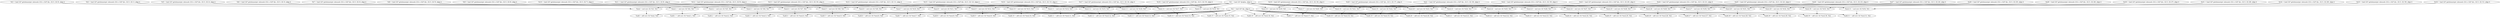 digraph G {
compound=true
"t1" [label="  %t1 = load i32* @alpha, align 4"]
"t2" [label="  %t2 = load i32* @y, align 4"]
"t3" [label="  %t3 = load i32* getelementptr inbounds ([32 x i32]* @x, i32 0, i32 0), align 4"]
"mul" [label="  %mul = mul nsw i32 %t3, %t1"]
"add" [label="  %add = add nsw i32 %mul, %t2"]
"t4" [label="  %t4 = load i32* getelementptr inbounds ([32 x i32]* @x, i32 0, i32 1), align 4"]
"mul.1" [label="  %mul.1 = mul nsw i32 %t4, %t1"]
"add.1" [label="  %add.1 = add nsw i32 %mul.1, %t2"]
"t5" [label="  %t5 = load i32* getelementptr inbounds ([32 x i32]* @x, i32 0, i32 2), align 4"]
"mul.2" [label="  %mul.2 = mul nsw i32 %t5, %t1"]
"add.2" [label="  %add.2 = add nsw i32 %mul.2, %t2"]
"t6" [label="  %t6 = load i32* getelementptr inbounds ([32 x i32]* @x, i32 0, i32 3), align 4"]
"mul.3" [label="  %mul.3 = mul nsw i32 %t6, %t1"]
"add.3" [label="  %add.3 = add nsw i32 %mul.3, %t2"]
"t7" [label="  %t7 = load i32* getelementptr inbounds ([32 x i32]* @x, i32 0, i32 4), align 4"]
"mul.4" [label="  %mul.4 = mul nsw i32 %t7, %t1"]
"add.4" [label="  %add.4 = add nsw i32 %mul.4, %t2"]
"t8" [label="  %t8 = load i32* getelementptr inbounds ([32 x i32]* @x, i32 0, i32 5), align 4"]
"mul.5" [label="  %mul.5 = mul nsw i32 %t8, %t1"]
"add.5" [label="  %add.5 = add nsw i32 %mul.5, %t2"]
"t9" [label="  %t9 = load i32* getelementptr inbounds ([32 x i32]* @x, i32 0, i32 6), align 4"]
"mul.6" [label="  %mul.6 = mul nsw i32 %t9, %t1"]
"add.6" [label="  %add.6 = add nsw i32 %mul.6, %t2"]
"t10" [label="  %t10 = load i32* getelementptr inbounds ([32 x i32]* @x, i32 0, i32 7), align 4"]
"mul.7" [label="  %mul.7 = mul nsw i32 %t10, %t1"]
"add.7" [label="  %add.7 = add nsw i32 %mul.7, %t2"]
"t11" [label="  %t11 = load i32* getelementptr inbounds ([32 x i32]* @x, i32 0, i32 8), align 4"]
"mul.8" [label="  %mul.8 = mul nsw i32 %t11, %t1"]
"add.8" [label="  %add.8 = add nsw i32 %mul.8, %t2"]
"t12" [label="  %t12 = load i32* getelementptr inbounds ([32 x i32]* @x, i32 0, i32 9), align 4"]
"mul.9" [label="  %mul.9 = mul nsw i32 %t12, %t1"]
"add.9" [label="  %add.9 = add nsw i32 %mul.9, %t2"]
"t13" [label="  %t13 = load i32* getelementptr inbounds ([32 x i32]* @x, i32 0, i32 10), align 4"]
"mul.10" [label="  %mul.10 = mul nsw i32 %t13, %t1"]
"add.10" [label="  %add.10 = add nsw i32 %mul.10, %t2"]
"t14" [label="  %t14 = load i32* getelementptr inbounds ([32 x i32]* @x, i32 0, i32 11), align 4"]
"mul.11" [label="  %mul.11 = mul nsw i32 %t14, %t1"]
"add.11" [label="  %add.11 = add nsw i32 %mul.11, %t2"]
"t15" [label="  %t15 = load i32* getelementptr inbounds ([32 x i32]* @x, i32 0, i32 12), align 4"]
"mul.12" [label="  %mul.12 = mul nsw i32 %t15, %t1"]
"add.12" [label="  %add.12 = add nsw i32 %mul.12, %t2"]
"t16" [label="  %t16 = load i32* getelementptr inbounds ([32 x i32]* @x, i32 0, i32 13), align 4"]
"mul.13" [label="  %mul.13 = mul nsw i32 %t16, %t1"]
"add.13" [label="  %add.13 = add nsw i32 %mul.13, %t2"]
"t17" [label="  %t17 = load i32* getelementptr inbounds ([32 x i32]* @x, i32 0, i32 14), align 4"]
"mul.14" [label="  %mul.14 = mul nsw i32 %t17, %t1"]
"add.14" [label="  %add.14 = add nsw i32 %mul.14, %t2"]
"t18" [label="  %t18 = load i32* getelementptr inbounds ([32 x i32]* @x, i32 0, i32 15), align 4"]
"mul.15" [label="  %mul.15 = mul nsw i32 %t18, %t1"]
"add.15" [label="  %add.15 = add nsw i32 %mul.15, %t2"]
"t19" [label="  %t19 = load i32* getelementptr inbounds ([32 x i32]* @x, i32 0, i32 16), align 4"]
"mul.16" [label="  %mul.16 = mul nsw i32 %t19, %t1"]
"add.16" [label="  %add.16 = add nsw i32 %mul.16, %t2"]
"t20" [label="  %t20 = load i32* getelementptr inbounds ([32 x i32]* @x, i32 0, i32 17), align 4"]
"mul.17" [label="  %mul.17 = mul nsw i32 %t20, %t1"]
"add.17" [label="  %add.17 = add nsw i32 %mul.17, %t2"]
"t21" [label="  %t21 = load i32* getelementptr inbounds ([32 x i32]* @x, i32 0, i32 18), align 4"]
"mul.18" [label="  %mul.18 = mul nsw i32 %t21, %t1"]
"add.18" [label="  %add.18 = add nsw i32 %mul.18, %t2"]
"t22" [label="  %t22 = load i32* getelementptr inbounds ([32 x i32]* @x, i32 0, i32 19), align 4"]
"mul.19" [label="  %mul.19 = mul nsw i32 %t22, %t1"]
"add.19" [label="  %add.19 = add nsw i32 %mul.19, %t2"]
"t23" [label="  %t23 = load i32* getelementptr inbounds ([32 x i32]* @x, i32 0, i32 20), align 4"]
"mul.20" [label="  %mul.20 = mul nsw i32 %t23, %t1"]
"add.20" [label="  %add.20 = add nsw i32 %mul.20, %t2"]
"t24" [label="  %t24 = load i32* getelementptr inbounds ([32 x i32]* @x, i32 0, i32 21), align 4"]
"mul.21" [label="  %mul.21 = mul nsw i32 %t24, %t1"]
"add.21" [label="  %add.21 = add nsw i32 %mul.21, %t2"]
"t25" [label="  %t25 = load i32* getelementptr inbounds ([32 x i32]* @x, i32 0, i32 22), align 4"]
"mul.22" [label="  %mul.22 = mul nsw i32 %t25, %t1"]
"add.22" [label="  %add.22 = add nsw i32 %mul.22, %t2"]
"t26" [label="  %t26 = load i32* getelementptr inbounds ([32 x i32]* @x, i32 0, i32 23), align 4"]
"mul.23" [label="  %mul.23 = mul nsw i32 %t26, %t1"]
"add.23" [label="  %add.23 = add nsw i32 %mul.23, %t2"]
"t27" [label="  %t27 = load i32* getelementptr inbounds ([32 x i32]* @x, i32 0, i32 24), align 4"]
"mul.24" [label="  %mul.24 = mul nsw i32 %t27, %t1"]
"add.24" [label="  %add.24 = add nsw i32 %mul.24, %t2"]
"t28" [label="  %t28 = load i32* getelementptr inbounds ([32 x i32]* @x, i32 0, i32 25), align 4"]
"mul.25" [label="  %mul.25 = mul nsw i32 %t28, %t1"]
"add.25" [label="  %add.25 = add nsw i32 %mul.25, %t2"]
"t29" [label="  %t29 = load i32* getelementptr inbounds ([32 x i32]* @x, i32 0, i32 26), align 4"]
"mul.26" [label="  %mul.26 = mul nsw i32 %t29, %t1"]
"add.26" [label="  %add.26 = add nsw i32 %mul.26, %t2"]
"t30" [label="  %t30 = load i32* getelementptr inbounds ([32 x i32]* @x, i32 0, i32 27), align 4"]
"mul.27" [label="  %mul.27 = mul nsw i32 %t30, %t1"]
"add.27" [label="  %add.27 = add nsw i32 %mul.27, %t2"]
"t31" [label="  %t31 = load i32* getelementptr inbounds ([32 x i32]* @x, i32 0, i32 28), align 4"]
"mul.28" [label="  %mul.28 = mul nsw i32 %t31, %t1"]
"add.28" [label="  %add.28 = add nsw i32 %mul.28, %t2"]
"t32" [label="  %t32 = load i32* getelementptr inbounds ([32 x i32]* @x, i32 0, i32 29), align 4"]
"mul.29" [label="  %mul.29 = mul nsw i32 %t32, %t1"]
"add.29" [label="  %add.29 = add nsw i32 %mul.29, %t2"]
"t33" [label="  %t33 = load i32* getelementptr inbounds ([32 x i32]* @x, i32 0, i32 30), align 4"]
"mul.30" [label="  %mul.30 = mul nsw i32 %t33, %t1"]
"add.30" [label="  %add.30 = add nsw i32 %mul.30, %t2"]
"t34" [label="  %t34 = load i32* getelementptr inbounds ([32 x i32]* @x, i32 0, i32 31), align 4"]
"mul.31" [label="  %mul.31 = mul nsw i32 %t34, %t1"]
"add.31" [label="  %add.31 = add nsw i32 %mul.31, %t2"]
"t3" -> "mul"
"t1" -> "mul"
"mul" -> "add"
"t2" -> "add"
"t4" -> "mul.1"
"t1" -> "mul.1"
"mul.1" -> "add.1"
"t2" -> "add.1"
"t5" -> "mul.2"
"t1" -> "mul.2"
"mul.2" -> "add.2"
"t2" -> "add.2"
"t6" -> "mul.3"
"t1" -> "mul.3"
"mul.3" -> "add.3"
"t2" -> "add.3"
"t7" -> "mul.4"
"t1" -> "mul.4"
"mul.4" -> "add.4"
"t2" -> "add.4"
"t8" -> "mul.5"
"t1" -> "mul.5"
"mul.5" -> "add.5"
"t2" -> "add.5"
"t9" -> "mul.6"
"t1" -> "mul.6"
"mul.6" -> "add.6"
"t2" -> "add.6"
"t10" -> "mul.7"
"t1" -> "mul.7"
"mul.7" -> "add.7"
"t2" -> "add.7"
"t11" -> "mul.8"
"t1" -> "mul.8"
"mul.8" -> "add.8"
"t2" -> "add.8"
"t12" -> "mul.9"
"t1" -> "mul.9"
"mul.9" -> "add.9"
"t2" -> "add.9"
"t13" -> "mul.10"
"t1" -> "mul.10"
"mul.10" -> "add.10"
"t2" -> "add.10"
"t14" -> "mul.11"
"t1" -> "mul.11"
"mul.11" -> "add.11"
"t2" -> "add.11"
"t15" -> "mul.12"
"t1" -> "mul.12"
"mul.12" -> "add.12"
"t2" -> "add.12"
"t16" -> "mul.13"
"t1" -> "mul.13"
"mul.13" -> "add.13"
"t2" -> "add.13"
"t17" -> "mul.14"
"t1" -> "mul.14"
"mul.14" -> "add.14"
"t2" -> "add.14"
"t18" -> "mul.15"
"t1" -> "mul.15"
"mul.15" -> "add.15"
"t2" -> "add.15"
"t19" -> "mul.16"
"t1" -> "mul.16"
"mul.16" -> "add.16"
"t2" -> "add.16"
"t20" -> "mul.17"
"t1" -> "mul.17"
"mul.17" -> "add.17"
"t2" -> "add.17"
"t21" -> "mul.18"
"t1" -> "mul.18"
"mul.18" -> "add.18"
"t2" -> "add.18"
"t22" -> "mul.19"
"t1" -> "mul.19"
"mul.19" -> "add.19"
"t2" -> "add.19"
"t23" -> "mul.20"
"t1" -> "mul.20"
"mul.20" -> "add.20"
"t2" -> "add.20"
"t24" -> "mul.21"
"t1" -> "mul.21"
"mul.21" -> "add.21"
"t2" -> "add.21"
"t25" -> "mul.22"
"t1" -> "mul.22"
"mul.22" -> "add.22"
"t2" -> "add.22"
"t26" -> "mul.23"
"t1" -> "mul.23"
"mul.23" -> "add.23"
"t2" -> "add.23"
"t27" -> "mul.24"
"t1" -> "mul.24"
"mul.24" -> "add.24"
"t2" -> "add.24"
"t28" -> "mul.25"
"t1" -> "mul.25"
"mul.25" -> "add.25"
"t2" -> "add.25"
"t29" -> "mul.26"
"t1" -> "mul.26"
"mul.26" -> "add.26"
"t2" -> "add.26"
"t30" -> "mul.27"
"t1" -> "mul.27"
"mul.27" -> "add.27"
"t2" -> "add.27"
"t31" -> "mul.28"
"t1" -> "mul.28"
"mul.28" -> "add.28"
"t2" -> "add.28"
"t32" -> "mul.29"
"t1" -> "mul.29"
"mul.29" -> "add.29"
"t2" -> "add.29"
"t33" -> "mul.30"
"t1" -> "mul.30"
"mul.30" -> "add.30"
"t2" -> "add.30"
"t34" -> "mul.31"
"t1" -> "mul.31"
"mul.31" -> "add.31"
"t2" -> "add.31"
}
